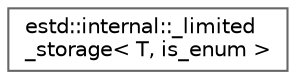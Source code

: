 digraph "Graphical Class Hierarchy"
{
 // LATEX_PDF_SIZE
  bgcolor="transparent";
  edge [fontname=Helvetica,fontsize=10,labelfontname=Helvetica,labelfontsize=10];
  node [fontname=Helvetica,fontsize=10,shape=box,height=0.2,width=0.4];
  rankdir="LR";
  Node0 [id="Node000000",label="estd::internal::_limited\l_storage\< T, is_enum \>",height=0.2,width=0.4,color="grey40", fillcolor="white", style="filled",URL="$d9/dcd/structestd_1_1internal_1_1__limited__storage.html",tooltip=" "];
}
